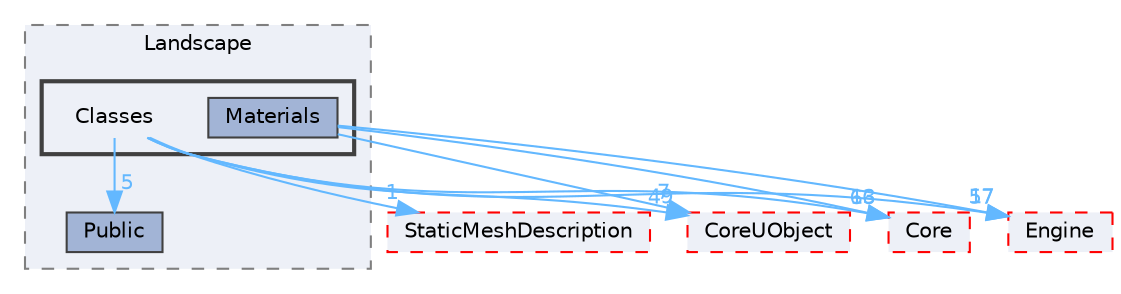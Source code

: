 digraph "Classes"
{
 // INTERACTIVE_SVG=YES
 // LATEX_PDF_SIZE
  bgcolor="transparent";
  edge [fontname=Helvetica,fontsize=10,labelfontname=Helvetica,labelfontsize=10];
  node [fontname=Helvetica,fontsize=10,shape=box,height=0.2,width=0.4];
  compound=true
  subgraph clusterdir_1609d6a187a21f83be9db2b943dcc260 {
    graph [ bgcolor="#edf0f7", pencolor="grey50", label="Landscape", fontname=Helvetica,fontsize=10 style="filled,dashed", URL="dir_1609d6a187a21f83be9db2b943dcc260.html",tooltip=""]
  dir_9763436d80987561c92dcdbdf72ce810 [label="Public", fillcolor="#a2b4d6", color="grey25", style="filled", URL="dir_9763436d80987561c92dcdbdf72ce810.html",tooltip=""];
  subgraph clusterdir_20d1504460f7dc953dd2479317905424 {
    graph [ bgcolor="#edf0f7", pencolor="grey25", label="", fontname=Helvetica,fontsize=10 style="filled,bold", URL="dir_20d1504460f7dc953dd2479317905424.html",tooltip=""]
    dir_20d1504460f7dc953dd2479317905424 [shape=plaintext, label="Classes"];
  dir_ce915654de3fd8bdf7a4554c044a2c84 [label="Materials", fillcolor="#a2b4d6", color="grey25", style="filled", URL="dir_ce915654de3fd8bdf7a4554c044a2c84.html",tooltip=""];
  }
  }
  dir_0e6cddcc9caa1238c7f3774224afaa45 [label="Core", fillcolor="#edf0f7", color="red", style="filled,dashed", URL="dir_0e6cddcc9caa1238c7f3774224afaa45.html",tooltip=""];
  dir_fdf6aa5c3cf3805bb958134448d60562 [label="Engine", fillcolor="#edf0f7", color="red", style="filled,dashed", URL="dir_fdf6aa5c3cf3805bb958134448d60562.html",tooltip=""];
  dir_4c499e5e32e2b4479ad7e552df73eeae [label="CoreUObject", fillcolor="#edf0f7", color="red", style="filled,dashed", URL="dir_4c499e5e32e2b4479ad7e552df73eeae.html",tooltip=""];
  dir_f2363e142f6759ff0464f63cbca4a6dc [label="StaticMeshDescription", fillcolor="#edf0f7", color="red", style="filled,dashed", URL="dir_f2363e142f6759ff0464f63cbca4a6dc.html",tooltip=""];
  dir_20d1504460f7dc953dd2479317905424->dir_0e6cddcc9caa1238c7f3774224afaa45 [headlabel="66", labeldistance=1.5 headhref="dir_000197_000266.html" href="dir_000197_000266.html" color="steelblue1" fontcolor="steelblue1"];
  dir_20d1504460f7dc953dd2479317905424->dir_4c499e5e32e2b4479ad7e552df73eeae [headlabel="49", labeldistance=1.5 headhref="dir_000197_000268.html" href="dir_000197_000268.html" color="steelblue1" fontcolor="steelblue1"];
  dir_20d1504460f7dc953dd2479317905424->dir_9763436d80987561c92dcdbdf72ce810 [headlabel="5", labeldistance=1.5 headhref="dir_000197_000942.html" href="dir_000197_000942.html" color="steelblue1" fontcolor="steelblue1"];
  dir_20d1504460f7dc953dd2479317905424->dir_f2363e142f6759ff0464f63cbca4a6dc [headlabel="1", labeldistance=1.5 headhref="dir_000197_001137.html" href="dir_000197_001137.html" color="steelblue1" fontcolor="steelblue1"];
  dir_20d1504460f7dc953dd2479317905424->dir_fdf6aa5c3cf3805bb958134448d60562 [headlabel="57", labeldistance=1.5 headhref="dir_000197_000366.html" href="dir_000197_000366.html" color="steelblue1" fontcolor="steelblue1"];
  dir_ce915654de3fd8bdf7a4554c044a2c84->dir_0e6cddcc9caa1238c7f3774224afaa45 [headlabel="13", labeldistance=1.5 headhref="dir_000605_000266.html" href="dir_000605_000266.html" color="steelblue1" fontcolor="steelblue1"];
  dir_ce915654de3fd8bdf7a4554c044a2c84->dir_4c499e5e32e2b4479ad7e552df73eeae [headlabel="7", labeldistance=1.5 headhref="dir_000605_000268.html" href="dir_000605_000268.html" color="steelblue1" fontcolor="steelblue1"];
  dir_ce915654de3fd8bdf7a4554c044a2c84->dir_fdf6aa5c3cf3805bb958134448d60562 [headlabel="17", labeldistance=1.5 headhref="dir_000605_000366.html" href="dir_000605_000366.html" color="steelblue1" fontcolor="steelblue1"];
}
